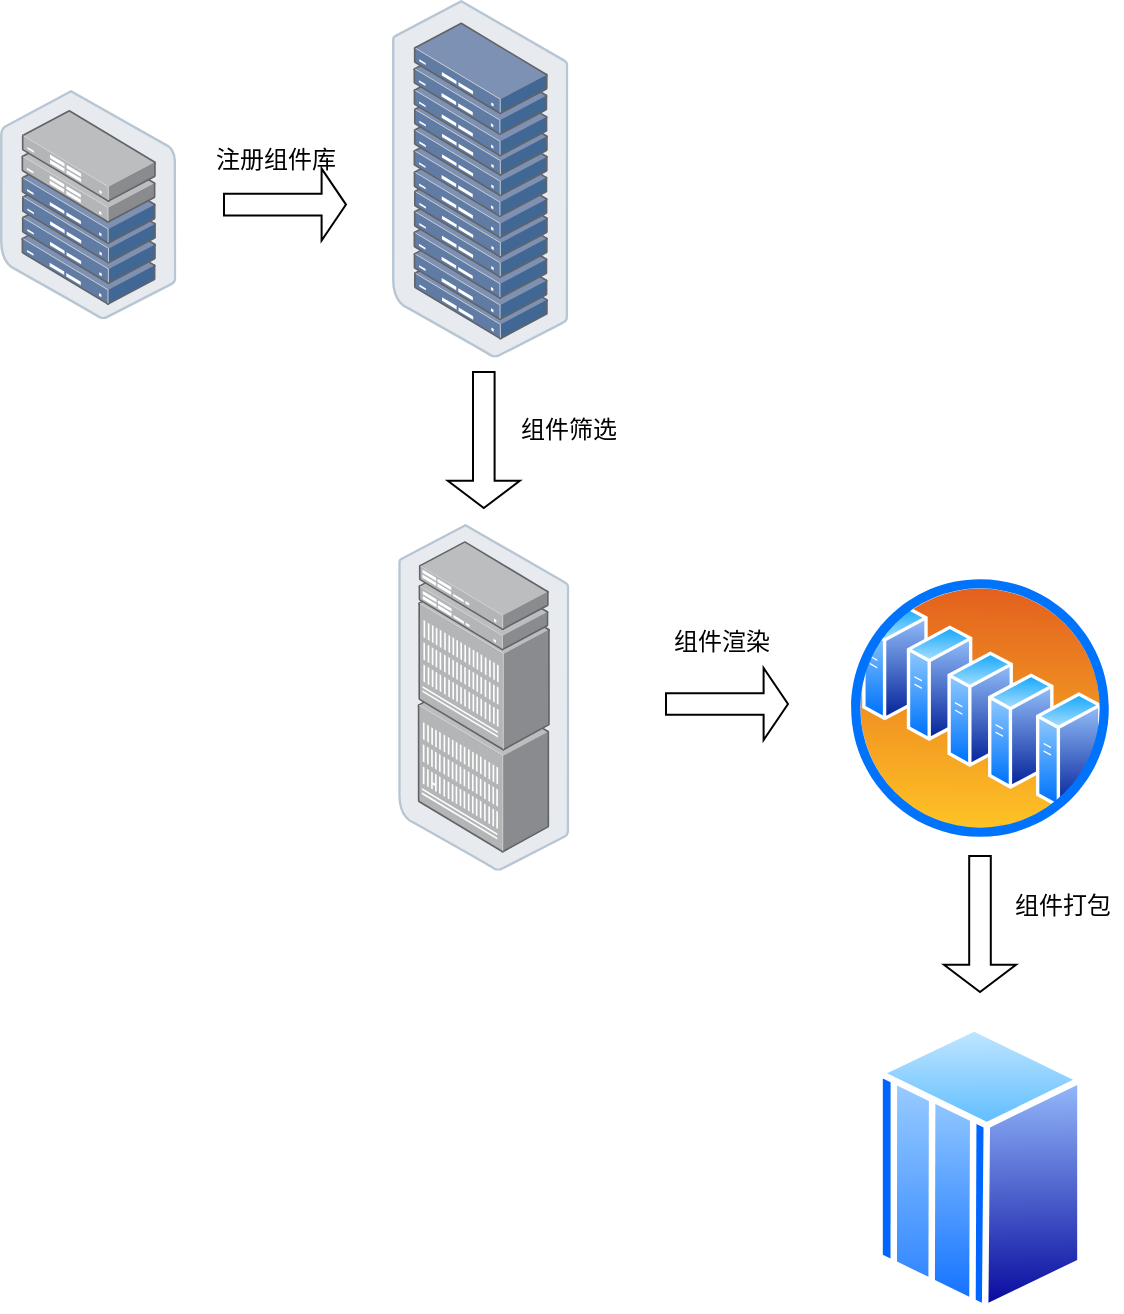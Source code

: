 <mxfile version="13.10.1" type="github">
  <diagram id="tpv55C-0w3iaEGww_xRZ" name="第 1 页">
    <mxGraphModel dx="946" dy="561" grid="0" gridSize="10" guides="1" tooltips="1" connect="1" arrows="1" fold="1" page="1" pageScale="1" pageWidth="827" pageHeight="1169" math="0" shadow="0">
      <root>
        <mxCell id="0" />
        <mxCell id="1" parent="0" />
        <mxCell id="uhtGQ1a7Ukxr5xWhjsB--1" value="" style="points=[];aspect=fixed;html=1;align=center;shadow=0;dashed=0;image;image=img/lib/allied_telesis/storage/Datacenter_Server_Rack.svg;" vertex="1" parent="1">
          <mxGeometry x="258" y="101" width="88.2" height="178.8" as="geometry" />
        </mxCell>
        <mxCell id="uhtGQ1a7Ukxr5xWhjsB--2" value="" style="points=[];aspect=fixed;html=1;align=center;shadow=0;dashed=0;image;image=img/lib/allied_telesis/storage/Datacenter_Server_Half_Rack_ToR.svg;" vertex="1" parent="1">
          <mxGeometry x="62" y="146" width="88.2" height="114.6" as="geometry" />
        </mxCell>
        <mxCell id="uhtGQ1a7Ukxr5xWhjsB--3" value="" style="shape=singleArrow;whiteSpace=wrap;html=1;" vertex="1" parent="1">
          <mxGeometry x="174" y="185.3" width="61" height="36" as="geometry" />
        </mxCell>
        <mxCell id="uhtGQ1a7Ukxr5xWhjsB--4" value="注册组件库" style="text;html=1;strokeColor=none;fillColor=none;align=center;verticalAlign=middle;whiteSpace=wrap;rounded=0;" vertex="1" parent="1">
          <mxGeometry x="168" y="174" width="64" height="14" as="geometry" />
        </mxCell>
        <mxCell id="uhtGQ1a7Ukxr5xWhjsB--7" value="" style="points=[];aspect=fixed;html=1;align=center;shadow=0;dashed=0;image;image=img/lib/allied_telesis/storage/Datacenter_Server_Rack_EoR.svg;" vertex="1" parent="1">
          <mxGeometry x="261" y="363" width="85.8" height="173.4" as="geometry" />
        </mxCell>
        <mxCell id="uhtGQ1a7Ukxr5xWhjsB--8" value="" style="shape=singleArrow;direction=south;whiteSpace=wrap;html=1;" vertex="1" parent="1">
          <mxGeometry x="285.9" y="287" width="36" height="68" as="geometry" />
        </mxCell>
        <mxCell id="uhtGQ1a7Ukxr5xWhjsB--9" value="组件筛选" style="text;html=1;strokeColor=none;fillColor=none;align=center;verticalAlign=middle;whiteSpace=wrap;rounded=0;" vertex="1" parent="1">
          <mxGeometry x="317" y="308" width="59" height="16" as="geometry" />
        </mxCell>
        <mxCell id="uhtGQ1a7Ukxr5xWhjsB--11" value="" style="shape=singleArrow;whiteSpace=wrap;html=1;" vertex="1" parent="1">
          <mxGeometry x="395" y="435" width="61" height="36" as="geometry" />
        </mxCell>
        <mxCell id="uhtGQ1a7Ukxr5xWhjsB--12" value="组件渲染" style="text;html=1;strokeColor=none;fillColor=none;align=center;verticalAlign=middle;whiteSpace=wrap;rounded=0;" vertex="1" parent="1">
          <mxGeometry x="392" y="415" width="61.5" height="14" as="geometry" />
        </mxCell>
        <mxCell id="uhtGQ1a7Ukxr5xWhjsB--16" value="" style="aspect=fixed;perimeter=ellipsePerimeter;html=1;align=center;shadow=0;dashed=0;spacingTop=3;image;image=img/lib/active_directory/server_farm.svg;" vertex="1" parent="1">
          <mxGeometry x="485" y="388" width="134" height="134" as="geometry" />
        </mxCell>
        <mxCell id="uhtGQ1a7Ukxr5xWhjsB--18" value="" style="shape=singleArrow;direction=south;whiteSpace=wrap;html=1;" vertex="1" parent="1">
          <mxGeometry x="534" y="529" width="36" height="68" as="geometry" />
        </mxCell>
        <mxCell id="uhtGQ1a7Ukxr5xWhjsB--19" value="组件打包" style="text;html=1;strokeColor=none;fillColor=none;align=center;verticalAlign=middle;whiteSpace=wrap;rounded=0;" vertex="1" parent="1">
          <mxGeometry x="564" y="546" width="59" height="16" as="geometry" />
        </mxCell>
        <mxCell id="uhtGQ1a7Ukxr5xWhjsB--21" value="" style="aspect=fixed;perimeter=ellipsePerimeter;html=1;align=center;shadow=0;dashed=0;spacingTop=3;image;image=img/lib/active_directory/mainframe_host.svg;" vertex="1" parent="1">
          <mxGeometry x="500.16" y="613" width="103.68" height="144" as="geometry" />
        </mxCell>
      </root>
    </mxGraphModel>
  </diagram>
</mxfile>
